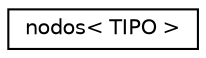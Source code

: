 digraph "Representación gráfica de la clase"
{
  edge [fontname="Helvetica",fontsize="10",labelfontname="Helvetica",labelfontsize="10"];
  node [fontname="Helvetica",fontsize="10",shape=record];
  rankdir="LR";
  Node0 [label="nodos\< TIPO \>",height=0.2,width=0.4,color="black", fillcolor="white", style="filled",URL="$classnodos.html"];
}
